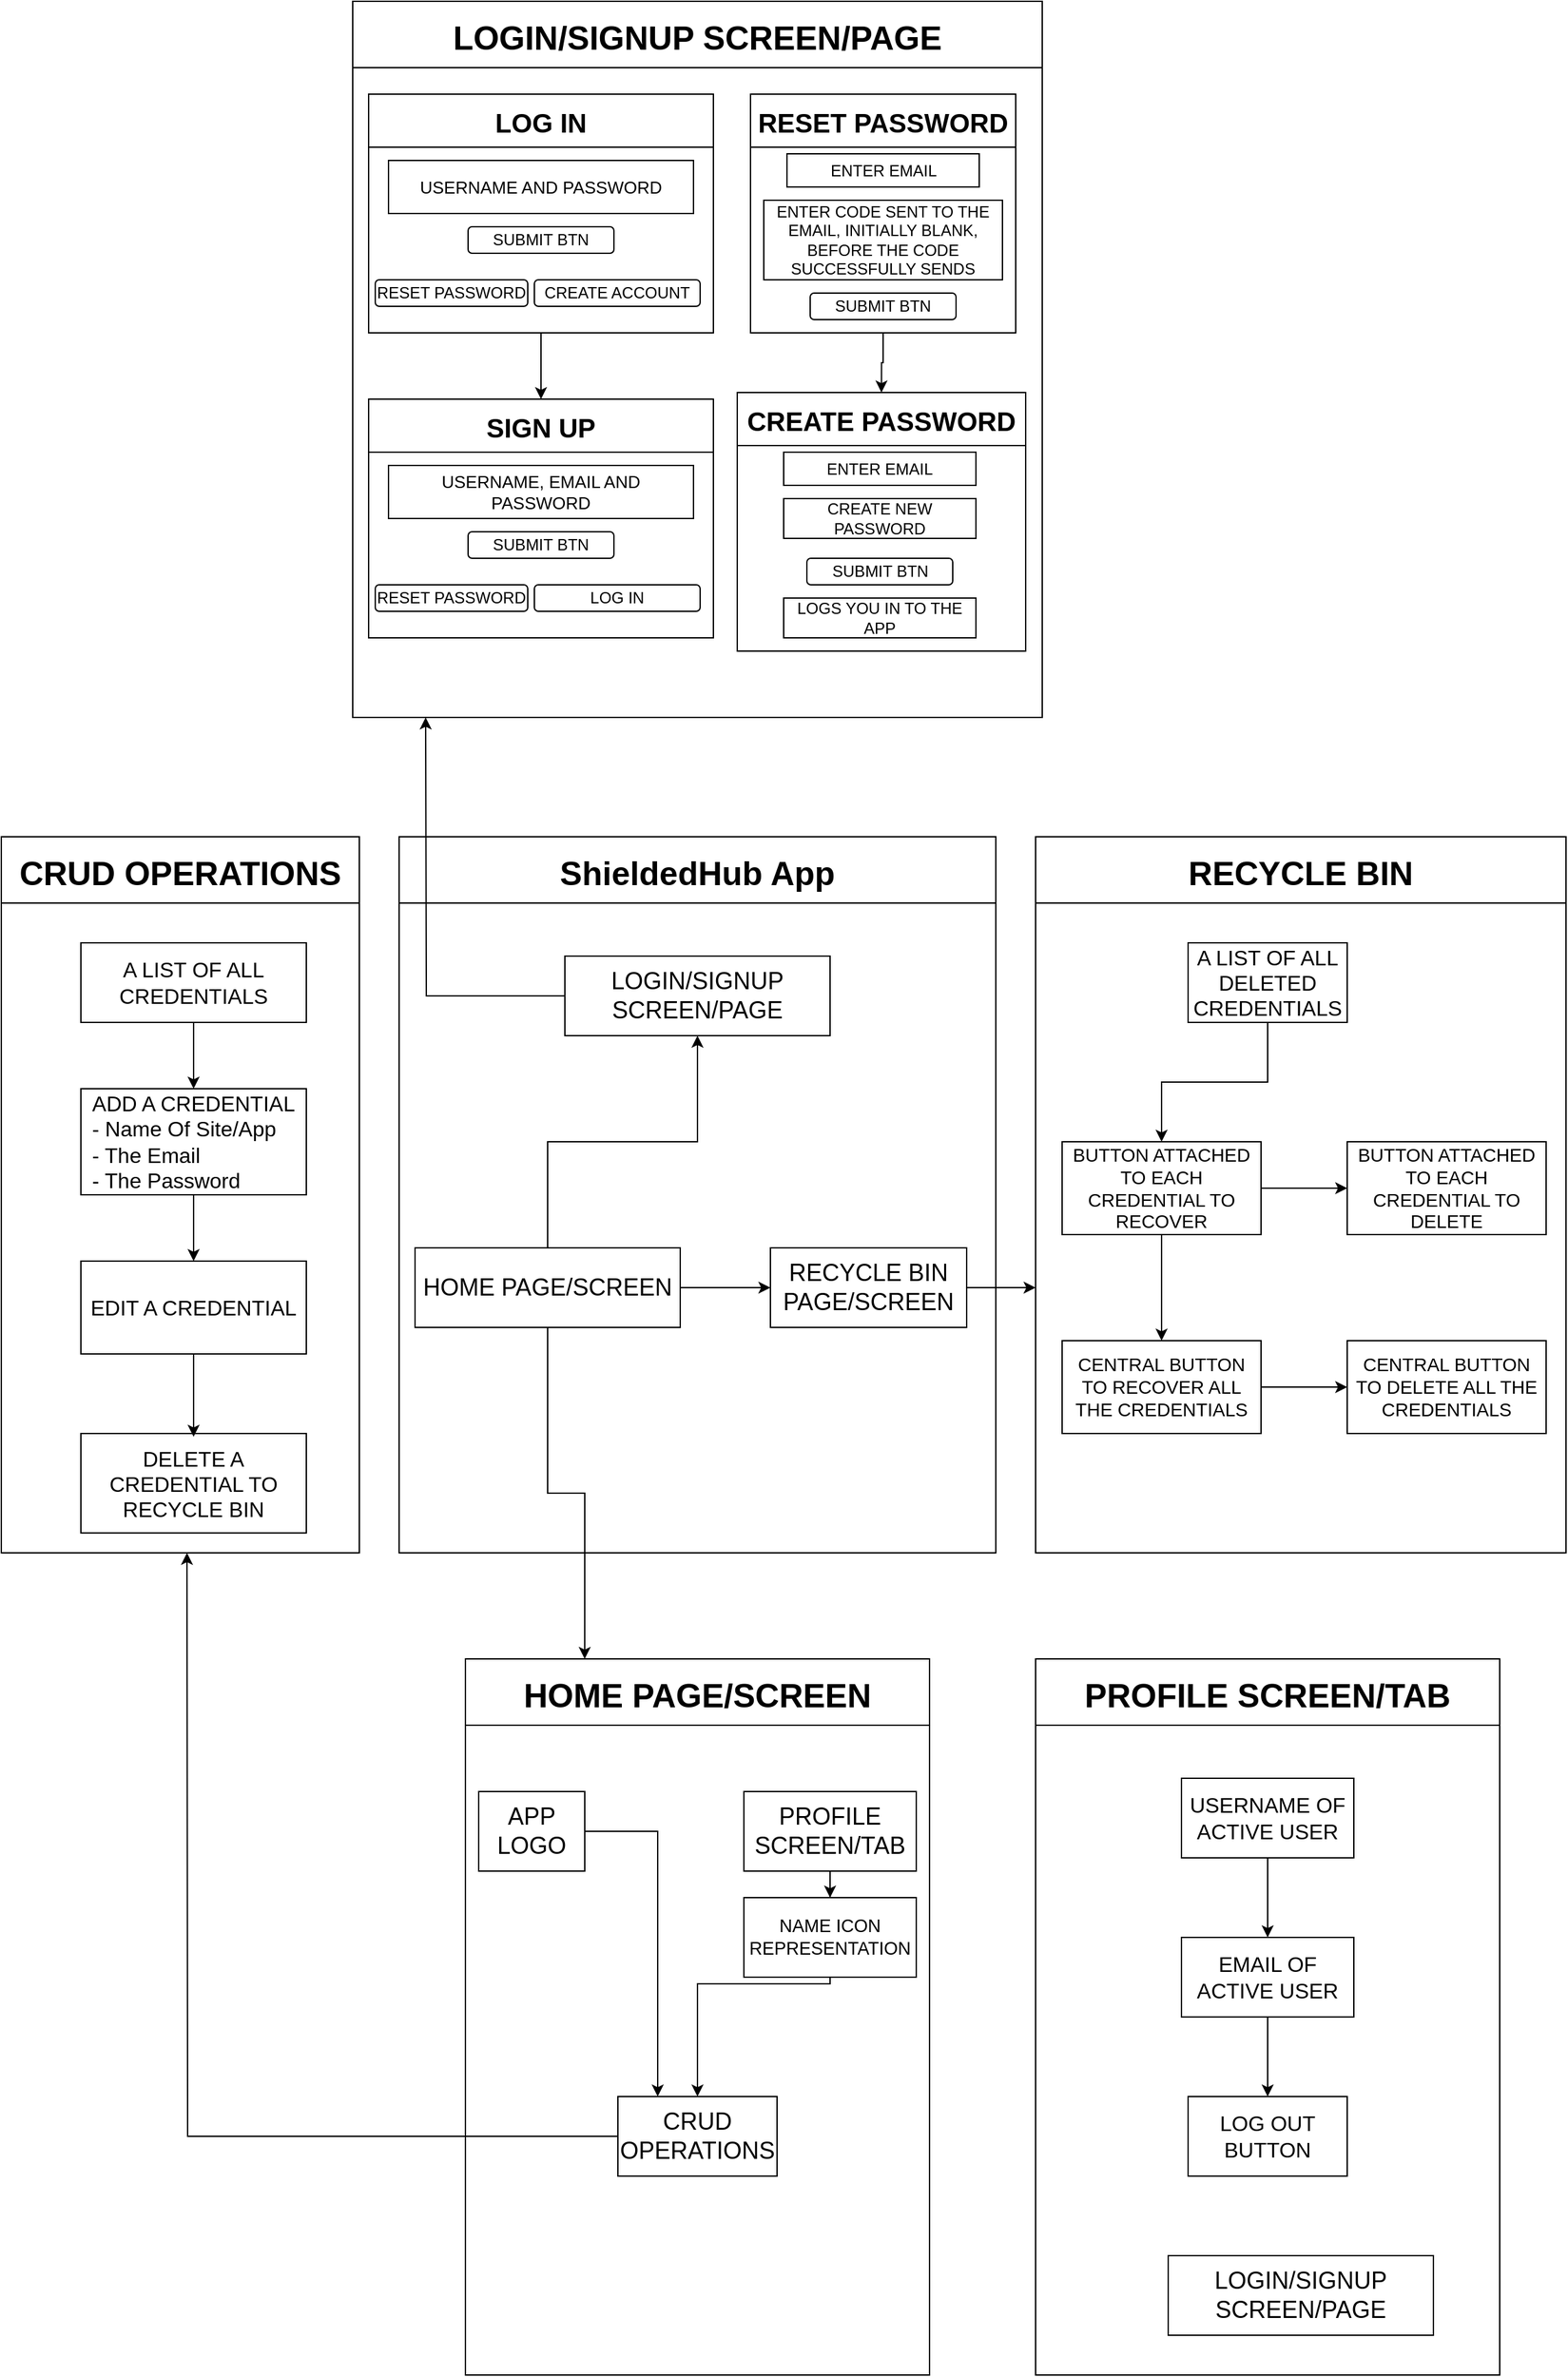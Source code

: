 <mxfile version="22.1.8" type="device">
  <diagram name="Page-1" id="TXdR40gtW8YHglbHES-P">
    <mxGraphModel dx="1730" dy="1608" grid="1" gridSize="10" guides="1" tooltips="1" connect="1" arrows="1" fold="1" page="1" pageScale="1" pageWidth="850" pageHeight="1100" math="0" shadow="0">
      <root>
        <mxCell id="0" />
        <mxCell id="1" parent="0" />
        <mxCell id="q58kOGL7PAQBBwTDV4AR-1" value="ShieldedHub App" style="swimlane;fontStyle=1;spacing=10;fontSize=25;startSize=50;align=center;" vertex="1" parent="1">
          <mxGeometry x="180" y="-50" width="450" height="540" as="geometry" />
        </mxCell>
        <mxCell id="q58kOGL7PAQBBwTDV4AR-114" value="" style="edgeStyle=orthogonalEdgeStyle;rounded=0;orthogonalLoop=1;jettySize=auto;html=1;" edge="1" parent="q58kOGL7PAQBBwTDV4AR-1" source="q58kOGL7PAQBBwTDV4AR-80" target="q58kOGL7PAQBBwTDV4AR-113">
          <mxGeometry relative="1" as="geometry" />
        </mxCell>
        <mxCell id="q58kOGL7PAQBBwTDV4AR-180" value="" style="edgeStyle=orthogonalEdgeStyle;rounded=0;orthogonalLoop=1;jettySize=auto;html=1;" edge="1" parent="q58kOGL7PAQBBwTDV4AR-1" source="q58kOGL7PAQBBwTDV4AR-80" target="q58kOGL7PAQBBwTDV4AR-179">
          <mxGeometry relative="1" as="geometry" />
        </mxCell>
        <mxCell id="q58kOGL7PAQBBwTDV4AR-80" value="&lt;font style=&quot;font-size: 18px;&quot;&gt;HOME PAGE/SCREEN&lt;/font&gt;" style="whiteSpace=wrap;html=1;" vertex="1" parent="q58kOGL7PAQBBwTDV4AR-1">
          <mxGeometry x="12" y="310" width="200" height="60" as="geometry" />
        </mxCell>
        <mxCell id="q58kOGL7PAQBBwTDV4AR-115" style="edgeStyle=orthogonalEdgeStyle;rounded=0;orthogonalLoop=1;jettySize=auto;html=1;" edge="1" parent="q58kOGL7PAQBBwTDV4AR-1" source="q58kOGL7PAQBBwTDV4AR-113">
          <mxGeometry relative="1" as="geometry">
            <mxPoint x="480" y="340" as="targetPoint" />
          </mxGeometry>
        </mxCell>
        <mxCell id="q58kOGL7PAQBBwTDV4AR-113" value="&lt;font style=&quot;font-size: 18px;&quot;&gt;RECYCLE BIN PAGE/SCREEN&lt;/font&gt;" style="whiteSpace=wrap;html=1;" vertex="1" parent="q58kOGL7PAQBBwTDV4AR-1">
          <mxGeometry x="280" y="310" width="148" height="60" as="geometry" />
        </mxCell>
        <mxCell id="q58kOGL7PAQBBwTDV4AR-188" style="edgeStyle=orthogonalEdgeStyle;rounded=0;orthogonalLoop=1;jettySize=auto;html=1;" edge="1" parent="q58kOGL7PAQBBwTDV4AR-1" source="q58kOGL7PAQBBwTDV4AR-179">
          <mxGeometry relative="1" as="geometry">
            <mxPoint x="20" y="-90" as="targetPoint" />
          </mxGeometry>
        </mxCell>
        <mxCell id="q58kOGL7PAQBBwTDV4AR-179" value="&lt;font style=&quot;font-size: 18px;&quot;&gt;LOGIN/SIGNUP SCREEN&lt;/font&gt;&lt;font style=&quot;font-size: 18px;&quot;&gt;/PAGE&lt;/font&gt;" style="whiteSpace=wrap;html=1;" vertex="1" parent="q58kOGL7PAQBBwTDV4AR-1">
          <mxGeometry x="125" y="90" width="200" height="60" as="geometry" />
        </mxCell>
        <mxCell id="q58kOGL7PAQBBwTDV4AR-9" value="CRUD OPERATIONS" style="swimlane;startSize=50;fontSize=25;" vertex="1" parent="1">
          <mxGeometry x="-120" y="-50" width="270" height="540" as="geometry" />
        </mxCell>
        <mxCell id="q58kOGL7PAQBBwTDV4AR-10" value="" style="rounded=0;whiteSpace=wrap;html=1;" vertex="1" parent="q58kOGL7PAQBBwTDV4AR-9">
          <mxGeometry x="60" y="190" width="170" height="80" as="geometry" />
        </mxCell>
        <mxCell id="q58kOGL7PAQBBwTDV4AR-21" value="" style="whiteSpace=wrap;html=1;" vertex="1" parent="q58kOGL7PAQBBwTDV4AR-9">
          <mxGeometry x="60" y="320" width="170" height="70" as="geometry" />
        </mxCell>
        <mxCell id="q58kOGL7PAQBBwTDV4AR-25" value="" style="whiteSpace=wrap;html=1;" vertex="1" parent="q58kOGL7PAQBBwTDV4AR-9">
          <mxGeometry x="60" y="450" width="170" height="75" as="geometry" />
        </mxCell>
        <mxCell id="q58kOGL7PAQBBwTDV4AR-33" value="" style="edgeStyle=orthogonalEdgeStyle;rounded=0;orthogonalLoop=1;jettySize=auto;html=1;" edge="1" parent="q58kOGL7PAQBBwTDV4AR-9" source="q58kOGL7PAQBBwTDV4AR-31" target="q58kOGL7PAQBBwTDV4AR-11">
          <mxGeometry relative="1" as="geometry" />
        </mxCell>
        <mxCell id="q58kOGL7PAQBBwTDV4AR-31" value="&lt;font style=&quot;font-size: 16px;&quot;&gt;A LIST OF ALL CREDENTIALS&lt;/font&gt;" style="whiteSpace=wrap;html=1;rounded=0;" vertex="1" parent="q58kOGL7PAQBBwTDV4AR-9">
          <mxGeometry x="60" y="80" width="170" height="60" as="geometry" />
        </mxCell>
        <mxCell id="q58kOGL7PAQBBwTDV4AR-34" value="" style="edgeStyle=orthogonalEdgeStyle;rounded=0;orthogonalLoop=1;jettySize=auto;html=1;" edge="1" parent="q58kOGL7PAQBBwTDV4AR-9" source="q58kOGL7PAQBBwTDV4AR-11" target="q58kOGL7PAQBBwTDV4AR-24">
          <mxGeometry relative="1" as="geometry" />
        </mxCell>
        <mxCell id="q58kOGL7PAQBBwTDV4AR-11" value="&lt;div style=&quot;font-size: 16px;&quot;&gt;&lt;font style=&quot;font-size: 16px;&quot;&gt;ADD A CREDENTIAL&lt;/font&gt;&lt;/div&gt;&lt;div style=&quot;font-size: 16px;&quot; align=&quot;left&quot;&gt;&lt;font style=&quot;font-size: 16px;&quot;&gt;- Name Of Site/App&lt;/font&gt;&lt;/div&gt;&lt;div style=&quot;font-size: 16px;&quot; align=&quot;left&quot;&gt;&lt;font style=&quot;font-size: 16px;&quot;&gt;- The Email&lt;/font&gt;&lt;/div&gt;&lt;div style=&quot;font-size: 16px;&quot; align=&quot;left&quot;&gt;&lt;font style=&quot;font-size: 16px;&quot;&gt;- The Password&lt;font style=&quot;font-size: 16px;&quot;&gt;&lt;br&gt;&lt;/font&gt;&lt;/font&gt;&lt;/div&gt;" style="text;html=1;strokeColor=none;fillColor=none;align=center;verticalAlign=middle;whiteSpace=wrap;rounded=0;" vertex="1" parent="q58kOGL7PAQBBwTDV4AR-9">
          <mxGeometry x="60" y="190" width="170" height="80" as="geometry" />
        </mxCell>
        <mxCell id="q58kOGL7PAQBBwTDV4AR-35" value="" style="edgeStyle=orthogonalEdgeStyle;rounded=0;orthogonalLoop=1;jettySize=auto;html=1;" edge="1" parent="q58kOGL7PAQBBwTDV4AR-9" source="q58kOGL7PAQBBwTDV4AR-24" target="q58kOGL7PAQBBwTDV4AR-27">
          <mxGeometry relative="1" as="geometry" />
        </mxCell>
        <mxCell id="q58kOGL7PAQBBwTDV4AR-24" value="&lt;font style=&quot;font-size: 16px;&quot;&gt;EDIT A CREDENTIAL&lt;/font&gt;" style="text;html=1;strokeColor=none;fillColor=none;align=center;verticalAlign=middle;whiteSpace=wrap;rounded=0;" vertex="1" parent="q58kOGL7PAQBBwTDV4AR-9">
          <mxGeometry x="60" y="320" width="170" height="70" as="geometry" />
        </mxCell>
        <mxCell id="q58kOGL7PAQBBwTDV4AR-27" value="&lt;div align=&quot;center&quot;&gt;&lt;font style=&quot;font-size: 16px;&quot;&gt;DELETE A CREDENTIAL TO RECYCLE BIN&lt;/font&gt;&lt;/div&gt;" style="text;html=1;strokeColor=none;fillColor=none;align=center;verticalAlign=middle;whiteSpace=wrap;rounded=0;" vertex="1" parent="q58kOGL7PAQBBwTDV4AR-9">
          <mxGeometry x="60" y="452.5" width="170" height="70" as="geometry" />
        </mxCell>
        <mxCell id="q58kOGL7PAQBBwTDV4AR-43" value="RECYCLE BIN" style="swimlane;fontStyle=1;spacing=10;fontSize=25;startSize=50;align=center;" vertex="1" parent="1">
          <mxGeometry x="660" y="-50" width="400" height="540" as="geometry" />
        </mxCell>
        <mxCell id="q58kOGL7PAQBBwTDV4AR-44" value="" style="rounded=0;whiteSpace=wrap;html=1;" vertex="1" parent="q58kOGL7PAQBBwTDV4AR-43">
          <mxGeometry x="115" y="80" width="120" height="60" as="geometry" />
        </mxCell>
        <mxCell id="q58kOGL7PAQBBwTDV4AR-63" value="" style="edgeStyle=orthogonalEdgeStyle;rounded=0;orthogonalLoop=1;jettySize=auto;html=1;" edge="1" parent="q58kOGL7PAQBBwTDV4AR-43" source="q58kOGL7PAQBBwTDV4AR-46" target="q58kOGL7PAQBBwTDV4AR-62">
          <mxGeometry relative="1" as="geometry" />
        </mxCell>
        <mxCell id="q58kOGL7PAQBBwTDV4AR-46" value="&lt;font style=&quot;font-size: 16px;&quot;&gt;A LIST OF ALL DELETED CREDENTIALS&lt;br&gt;&lt;/font&gt;" style="text;html=1;strokeColor=none;fillColor=none;align=center;verticalAlign=middle;whiteSpace=wrap;rounded=0;" vertex="1" parent="q58kOGL7PAQBBwTDV4AR-43">
          <mxGeometry x="120" y="80" width="110" height="60" as="geometry" />
        </mxCell>
        <mxCell id="q58kOGL7PAQBBwTDV4AR-67" value="" style="edgeStyle=orthogonalEdgeStyle;rounded=0;orthogonalLoop=1;jettySize=auto;html=1;" edge="1" parent="q58kOGL7PAQBBwTDV4AR-43" source="q58kOGL7PAQBBwTDV4AR-62" target="q58kOGL7PAQBBwTDV4AR-66">
          <mxGeometry relative="1" as="geometry" />
        </mxCell>
        <mxCell id="q58kOGL7PAQBBwTDV4AR-71" value="" style="edgeStyle=orthogonalEdgeStyle;rounded=0;orthogonalLoop=1;jettySize=auto;html=1;" edge="1" parent="q58kOGL7PAQBBwTDV4AR-43" source="q58kOGL7PAQBBwTDV4AR-62" target="q58kOGL7PAQBBwTDV4AR-70">
          <mxGeometry relative="1" as="geometry" />
        </mxCell>
        <mxCell id="q58kOGL7PAQBBwTDV4AR-62" value="&lt;font style=&quot;font-size: 14px;&quot;&gt;BUTTON ATTACHED TO EACH CREDENTIAL TO RECOVER&lt;/font&gt;" style="whiteSpace=wrap;html=1;" vertex="1" parent="q58kOGL7PAQBBwTDV4AR-43">
          <mxGeometry x="20" y="230" width="150" height="70" as="geometry" />
        </mxCell>
        <mxCell id="q58kOGL7PAQBBwTDV4AR-64" style="edgeStyle=orthogonalEdgeStyle;rounded=0;orthogonalLoop=1;jettySize=auto;html=1;exitX=0.5;exitY=1;exitDx=0;exitDy=0;" edge="1" parent="q58kOGL7PAQBBwTDV4AR-43">
          <mxGeometry relative="1" as="geometry">
            <mxPoint x="175" y="290" as="sourcePoint" />
            <mxPoint x="175" y="290" as="targetPoint" />
          </mxGeometry>
        </mxCell>
        <mxCell id="q58kOGL7PAQBBwTDV4AR-66" value="&lt;font style=&quot;font-size: 14px;&quot;&gt;BUTTON ATTACHED TO EACH CREDENTIAL TO DELETE&lt;/font&gt;" style="whiteSpace=wrap;html=1;" vertex="1" parent="q58kOGL7PAQBBwTDV4AR-43">
          <mxGeometry x="235" y="230" width="150" height="70" as="geometry" />
        </mxCell>
        <mxCell id="q58kOGL7PAQBBwTDV4AR-77" value="" style="edgeStyle=orthogonalEdgeStyle;rounded=0;orthogonalLoop=1;jettySize=auto;html=1;" edge="1" parent="q58kOGL7PAQBBwTDV4AR-43" source="q58kOGL7PAQBBwTDV4AR-70" target="q58kOGL7PAQBBwTDV4AR-76">
          <mxGeometry relative="1" as="geometry" />
        </mxCell>
        <mxCell id="q58kOGL7PAQBBwTDV4AR-70" value="&lt;font style=&quot;font-size: 14px;&quot;&gt;CENTRAL BUTTON TO RECOVER ALL THE CREDENTIALS&lt;br&gt;&lt;/font&gt;" style="whiteSpace=wrap;html=1;" vertex="1" parent="q58kOGL7PAQBBwTDV4AR-43">
          <mxGeometry x="20" y="380" width="150" height="70" as="geometry" />
        </mxCell>
        <mxCell id="q58kOGL7PAQBBwTDV4AR-76" value="&lt;font style=&quot;font-size: 14px;&quot;&gt;CENTRAL BUTTON TO DELETE ALL THE CREDENTIALS&lt;br&gt;&lt;/font&gt;" style="whiteSpace=wrap;html=1;" vertex="1" parent="q58kOGL7PAQBBwTDV4AR-43">
          <mxGeometry x="235" y="380" width="150" height="70" as="geometry" />
        </mxCell>
        <mxCell id="q58kOGL7PAQBBwTDV4AR-82" value="HOME PAGE/SCREEN" style="swimlane;fontStyle=1;spacing=10;fontSize=25;startSize=50;align=center;" vertex="1" parent="1">
          <mxGeometry x="230" y="570" width="350" height="540" as="geometry" />
        </mxCell>
        <mxCell id="q58kOGL7PAQBBwTDV4AR-184" style="edgeStyle=orthogonalEdgeStyle;rounded=0;orthogonalLoop=1;jettySize=auto;html=1;entryX=0.25;entryY=0;entryDx=0;entryDy=0;" edge="1" parent="q58kOGL7PAQBBwTDV4AR-82" source="q58kOGL7PAQBBwTDV4AR-39" target="q58kOGL7PAQBBwTDV4AR-7">
          <mxGeometry relative="1" as="geometry" />
        </mxCell>
        <mxCell id="q58kOGL7PAQBBwTDV4AR-39" value="&lt;font style=&quot;font-size: 18px;&quot;&gt;APP LOGO&lt;/font&gt;" style="whiteSpace=wrap;html=1;" vertex="1" parent="q58kOGL7PAQBBwTDV4AR-82">
          <mxGeometry x="10" y="100" width="80" height="60" as="geometry" />
        </mxCell>
        <mxCell id="q58kOGL7PAQBBwTDV4AR-99" value="" style="edgeStyle=orthogonalEdgeStyle;rounded=0;orthogonalLoop=1;jettySize=auto;html=1;" edge="1" parent="q58kOGL7PAQBBwTDV4AR-82" source="q58kOGL7PAQBBwTDV4AR-92" target="q58kOGL7PAQBBwTDV4AR-98">
          <mxGeometry relative="1" as="geometry" />
        </mxCell>
        <mxCell id="q58kOGL7PAQBBwTDV4AR-185" style="edgeStyle=orthogonalEdgeStyle;rounded=0;orthogonalLoop=1;jettySize=auto;html=1;entryX=0.5;entryY=0;entryDx=0;entryDy=0;" edge="1" parent="q58kOGL7PAQBBwTDV4AR-82" source="q58kOGL7PAQBBwTDV4AR-92" target="q58kOGL7PAQBBwTDV4AR-7">
          <mxGeometry relative="1" as="geometry" />
        </mxCell>
        <mxCell id="q58kOGL7PAQBBwTDV4AR-92" value="&lt;font style=&quot;font-size: 18px;&quot;&gt;PROFILE SCREEN/TAB&lt;/font&gt;" style="whiteSpace=wrap;html=1;" vertex="1" parent="q58kOGL7PAQBBwTDV4AR-82">
          <mxGeometry x="210" y="100" width="130" height="60" as="geometry" />
        </mxCell>
        <mxCell id="q58kOGL7PAQBBwTDV4AR-98" value="&lt;div align=&quot;center&quot;&gt;&lt;font style=&quot;font-size: 13.5px;&quot;&gt;NAME ICON REPRESENTATION&lt;/font&gt;&lt;/div&gt;" style="whiteSpace=wrap;html=1;align=center;" vertex="1" parent="q58kOGL7PAQBBwTDV4AR-82">
          <mxGeometry x="210" y="180" width="130" height="60" as="geometry" />
        </mxCell>
        <mxCell id="q58kOGL7PAQBBwTDV4AR-111" style="edgeStyle=orthogonalEdgeStyle;rounded=0;orthogonalLoop=1;jettySize=auto;html=1;" edge="1" parent="q58kOGL7PAQBBwTDV4AR-82" source="q58kOGL7PAQBBwTDV4AR-7">
          <mxGeometry relative="1" as="geometry">
            <mxPoint x="-210" y="-80" as="targetPoint" />
          </mxGeometry>
        </mxCell>
        <mxCell id="q58kOGL7PAQBBwTDV4AR-7" value="&lt;font style=&quot;font-size: 18px;&quot;&gt;CRUD OPERATIONS&lt;/font&gt;" style="rounded=0;whiteSpace=wrap;html=1;" vertex="1" parent="q58kOGL7PAQBBwTDV4AR-82">
          <mxGeometry x="115" y="330" width="120" height="60" as="geometry" />
        </mxCell>
        <mxCell id="q58kOGL7PAQBBwTDV4AR-94" value="PROFILE SCREEN/TAB" style="swimlane;fontStyle=1;spacing=10;fontSize=25;startSize=50;align=center;" vertex="1" parent="1">
          <mxGeometry x="660" y="570" width="350" height="540" as="geometry" />
        </mxCell>
        <mxCell id="q58kOGL7PAQBBwTDV4AR-181" style="edgeStyle=orthogonalEdgeStyle;rounded=0;orthogonalLoop=1;jettySize=auto;html=1;exitX=0.5;exitY=1;exitDx=0;exitDy=0;entryX=0.5;entryY=0;entryDx=0;entryDy=0;" edge="1" parent="q58kOGL7PAQBBwTDV4AR-94" source="q58kOGL7PAQBBwTDV4AR-96" target="q58kOGL7PAQBBwTDV4AR-106">
          <mxGeometry relative="1" as="geometry" />
        </mxCell>
        <mxCell id="q58kOGL7PAQBBwTDV4AR-96" value="&lt;font style=&quot;font-size: 16px;&quot;&gt;USERNAME OF ACTIVE USER&lt;/font&gt;" style="whiteSpace=wrap;html=1;" vertex="1" parent="q58kOGL7PAQBBwTDV4AR-94">
          <mxGeometry x="110" y="90" width="130" height="60" as="geometry" />
        </mxCell>
        <mxCell id="q58kOGL7PAQBBwTDV4AR-102" value="&lt;font style=&quot;font-size: 16px;&quot;&gt;LOG OUT BUTTON&lt;/font&gt;" style="whiteSpace=wrap;html=1;" vertex="1" parent="q58kOGL7PAQBBwTDV4AR-94">
          <mxGeometry x="115" y="330" width="120" height="60" as="geometry" />
        </mxCell>
        <mxCell id="q58kOGL7PAQBBwTDV4AR-182" style="edgeStyle=orthogonalEdgeStyle;rounded=0;orthogonalLoop=1;jettySize=auto;html=1;exitX=0.5;exitY=1;exitDx=0;exitDy=0;entryX=0.5;entryY=0;entryDx=0;entryDy=0;" edge="1" parent="q58kOGL7PAQBBwTDV4AR-94" source="q58kOGL7PAQBBwTDV4AR-106" target="q58kOGL7PAQBBwTDV4AR-102">
          <mxGeometry relative="1" as="geometry" />
        </mxCell>
        <mxCell id="q58kOGL7PAQBBwTDV4AR-106" value="&lt;font style=&quot;font-size: 16px;&quot;&gt;EMAIL OF ACTIVE USER&lt;/font&gt;" style="whiteSpace=wrap;html=1;" vertex="1" parent="q58kOGL7PAQBBwTDV4AR-94">
          <mxGeometry x="110" y="210" width="130" height="60" as="geometry" />
        </mxCell>
        <mxCell id="q58kOGL7PAQBBwTDV4AR-190" value="&lt;font style=&quot;font-size: 18px;&quot;&gt;LOGIN/SIGNUP SCREEN&lt;/font&gt;&lt;font style=&quot;font-size: 18px;&quot;&gt;/PAGE&lt;/font&gt;" style="whiteSpace=wrap;html=1;" vertex="1" parent="q58kOGL7PAQBBwTDV4AR-94">
          <mxGeometry x="100" y="450" width="200" height="60" as="geometry" />
        </mxCell>
        <mxCell id="q58kOGL7PAQBBwTDV4AR-112" style="edgeStyle=orthogonalEdgeStyle;rounded=0;orthogonalLoop=1;jettySize=auto;html=1;entryX=0.257;entryY=0;entryDx=0;entryDy=0;entryPerimeter=0;" edge="1" parent="1" source="q58kOGL7PAQBBwTDV4AR-80" target="q58kOGL7PAQBBwTDV4AR-82">
          <mxGeometry relative="1" as="geometry" />
        </mxCell>
        <mxCell id="q58kOGL7PAQBBwTDV4AR-116" value="LOGIN/SIGNUP SCREEN/PAGE" style="swimlane;fontStyle=1;spacing=10;fontSize=25;startSize=50;align=center;" vertex="1" parent="1">
          <mxGeometry x="145" y="-680" width="520" height="540" as="geometry" />
        </mxCell>
        <mxCell id="q58kOGL7PAQBBwTDV4AR-175" style="edgeStyle=orthogonalEdgeStyle;rounded=0;orthogonalLoop=1;jettySize=auto;html=1;" edge="1" parent="q58kOGL7PAQBBwTDV4AR-116" source="q58kOGL7PAQBBwTDV4AR-127" target="q58kOGL7PAQBBwTDV4AR-156">
          <mxGeometry relative="1" as="geometry" />
        </mxCell>
        <mxCell id="q58kOGL7PAQBBwTDV4AR-127" value="LOG IN" style="swimlane;startSize=40;fontSize=20;" vertex="1" parent="q58kOGL7PAQBBwTDV4AR-116">
          <mxGeometry x="12" y="70" width="260" height="180" as="geometry" />
        </mxCell>
        <mxCell id="q58kOGL7PAQBBwTDV4AR-131" value="&lt;font style=&quot;font-size: 13px;&quot;&gt;USERNAME AND PASSWORD&lt;/font&gt;" style="rounded=0;whiteSpace=wrap;html=1;" vertex="1" parent="q58kOGL7PAQBBwTDV4AR-127">
          <mxGeometry x="15" y="50" width="230" height="40" as="geometry" />
        </mxCell>
        <mxCell id="q58kOGL7PAQBBwTDV4AR-136" value="SUBMIT BTN" style="rounded=1;whiteSpace=wrap;html=1;" vertex="1" parent="q58kOGL7PAQBBwTDV4AR-127">
          <mxGeometry x="75" y="100" width="110" height="20" as="geometry" />
        </mxCell>
        <mxCell id="q58kOGL7PAQBBwTDV4AR-142" value="RESET PASSWORD" style="rounded=1;whiteSpace=wrap;html=1;" vertex="1" parent="q58kOGL7PAQBBwTDV4AR-127">
          <mxGeometry x="5" y="140" width="115" height="20" as="geometry" />
        </mxCell>
        <mxCell id="q58kOGL7PAQBBwTDV4AR-143" value="CREATE ACCOUNT" style="rounded=1;whiteSpace=wrap;html=1;" vertex="1" parent="q58kOGL7PAQBBwTDV4AR-127">
          <mxGeometry x="125" y="140" width="125" height="20" as="geometry" />
        </mxCell>
        <mxCell id="q58kOGL7PAQBBwTDV4AR-156" value="SIGN UP" style="swimlane;startSize=40;fontSize=20;" vertex="1" parent="q58kOGL7PAQBBwTDV4AR-116">
          <mxGeometry x="12" y="300" width="260" height="180" as="geometry" />
        </mxCell>
        <mxCell id="q58kOGL7PAQBBwTDV4AR-157" value="&lt;font style=&quot;font-size: 13px;&quot;&gt;USERNAME, EMAIL AND PASSWORD&lt;/font&gt;" style="rounded=0;whiteSpace=wrap;html=1;" vertex="1" parent="q58kOGL7PAQBBwTDV4AR-156">
          <mxGeometry x="15" y="50" width="230" height="40" as="geometry" />
        </mxCell>
        <mxCell id="q58kOGL7PAQBBwTDV4AR-158" value="SUBMIT BTN" style="rounded=1;whiteSpace=wrap;html=1;" vertex="1" parent="q58kOGL7PAQBBwTDV4AR-156">
          <mxGeometry x="75" y="100" width="110" height="20" as="geometry" />
        </mxCell>
        <mxCell id="q58kOGL7PAQBBwTDV4AR-159" value="RESET PASSWORD" style="rounded=1;whiteSpace=wrap;html=1;" vertex="1" parent="q58kOGL7PAQBBwTDV4AR-156">
          <mxGeometry x="5" y="140" width="115" height="20" as="geometry" />
        </mxCell>
        <mxCell id="q58kOGL7PAQBBwTDV4AR-160" value="LOG IN" style="rounded=1;whiteSpace=wrap;html=1;" vertex="1" parent="q58kOGL7PAQBBwTDV4AR-156">
          <mxGeometry x="125" y="140" width="125" height="20" as="geometry" />
        </mxCell>
        <mxCell id="q58kOGL7PAQBBwTDV4AR-161" value="CREATE PASSWORD" style="swimlane;startSize=40;fontSize=20;" vertex="1" parent="q58kOGL7PAQBBwTDV4AR-116">
          <mxGeometry x="290" y="295" width="217.5" height="195" as="geometry" />
        </mxCell>
        <mxCell id="q58kOGL7PAQBBwTDV4AR-162" value="ENTER EMAIL" style="rounded=0;whiteSpace=wrap;html=1;" vertex="1" parent="q58kOGL7PAQBBwTDV4AR-161">
          <mxGeometry x="35" y="45" width="145" height="25" as="geometry" />
        </mxCell>
        <mxCell id="q58kOGL7PAQBBwTDV4AR-163" value="SUBMIT BTN" style="rounded=1;whiteSpace=wrap;html=1;" vertex="1" parent="q58kOGL7PAQBBwTDV4AR-161">
          <mxGeometry x="52.5" y="125" width="110" height="20" as="geometry" />
        </mxCell>
        <mxCell id="q58kOGL7PAQBBwTDV4AR-169" value="CREATE NEW PASSWORD" style="rounded=0;whiteSpace=wrap;html=1;" vertex="1" parent="q58kOGL7PAQBBwTDV4AR-161">
          <mxGeometry x="35" y="80" width="145" height="30" as="geometry" />
        </mxCell>
        <mxCell id="q58kOGL7PAQBBwTDV4AR-178" value="LOGS YOU IN TO THE APP" style="rounded=0;whiteSpace=wrap;html=1;" vertex="1" parent="q58kOGL7PAQBBwTDV4AR-161">
          <mxGeometry x="35" y="155" width="145" height="30" as="geometry" />
        </mxCell>
        <mxCell id="q58kOGL7PAQBBwTDV4AR-176" style="edgeStyle=orthogonalEdgeStyle;rounded=0;orthogonalLoop=1;jettySize=auto;html=1;exitX=0.5;exitY=1;exitDx=0;exitDy=0;entryX=0.5;entryY=0;entryDx=0;entryDy=0;" edge="1" parent="q58kOGL7PAQBBwTDV4AR-116" source="q58kOGL7PAQBBwTDV4AR-170" target="q58kOGL7PAQBBwTDV4AR-161">
          <mxGeometry relative="1" as="geometry" />
        </mxCell>
        <mxCell id="q58kOGL7PAQBBwTDV4AR-170" value="RESET PASSWORD" style="swimlane;startSize=40;fontSize=20;" vertex="1" parent="q58kOGL7PAQBBwTDV4AR-116">
          <mxGeometry x="300" y="70" width="200" height="180" as="geometry" />
        </mxCell>
        <mxCell id="q58kOGL7PAQBBwTDV4AR-171" value="ENTER EMAIL" style="rounded=0;whiteSpace=wrap;html=1;" vertex="1" parent="q58kOGL7PAQBBwTDV4AR-170">
          <mxGeometry x="27.5" y="45" width="145" height="25" as="geometry" />
        </mxCell>
        <mxCell id="q58kOGL7PAQBBwTDV4AR-172" value="SUBMIT BTN" style="rounded=1;whiteSpace=wrap;html=1;" vertex="1" parent="q58kOGL7PAQBBwTDV4AR-170">
          <mxGeometry x="45" y="150" width="110" height="20" as="geometry" />
        </mxCell>
        <mxCell id="q58kOGL7PAQBBwTDV4AR-173" value="ENTER CODE SENT TO THE EMAIL, INITIALLY BLANK, BEFORE THE CODE SUCCESSFULLY SENDS" style="rounded=0;whiteSpace=wrap;html=1;" vertex="1" parent="q58kOGL7PAQBBwTDV4AR-170">
          <mxGeometry x="10" y="80" width="180" height="60" as="geometry" />
        </mxCell>
      </root>
    </mxGraphModel>
  </diagram>
</mxfile>

